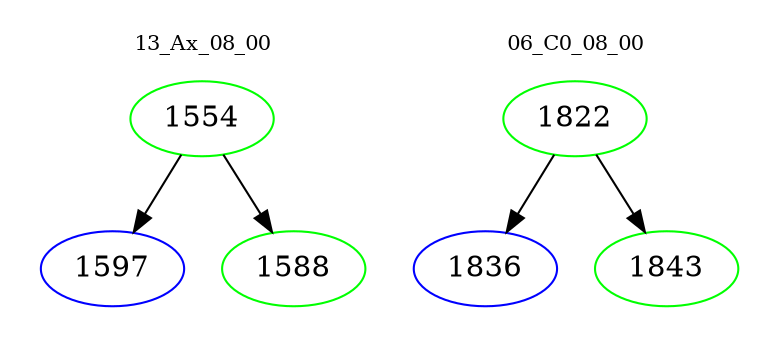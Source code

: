 digraph{
subgraph cluster_0 {
color = white
label = "13_Ax_08_00";
fontsize=10;
T0_1554 [label="1554", color="green"]
T0_1554 -> T0_1597 [color="black"]
T0_1597 [label="1597", color="blue"]
T0_1554 -> T0_1588 [color="black"]
T0_1588 [label="1588", color="green"]
}
subgraph cluster_1 {
color = white
label = "06_C0_08_00";
fontsize=10;
T1_1822 [label="1822", color="green"]
T1_1822 -> T1_1836 [color="black"]
T1_1836 [label="1836", color="blue"]
T1_1822 -> T1_1843 [color="black"]
T1_1843 [label="1843", color="green"]
}
}
